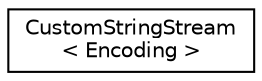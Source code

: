 digraph "Graphical Class Hierarchy"
{
  edge [fontname="Helvetica",fontsize="10",labelfontname="Helvetica",labelfontsize="10"];
  node [fontname="Helvetica",fontsize="10",shape=record];
  rankdir="LR";
  Node0 [label="CustomStringStream\l\< Encoding \>",height=0.2,width=0.4,color="black", fillcolor="white", style="filled",URL="$classCustomStringStream.html"];
}
